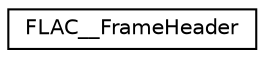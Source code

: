 digraph "Graphical Class Hierarchy"
{
 // LATEX_PDF_SIZE
  edge [fontname="Helvetica",fontsize="10",labelfontname="Helvetica",labelfontsize="10"];
  node [fontname="Helvetica",fontsize="10",shape=record];
  rankdir="LR";
  Node0 [label="FLAC__FrameHeader",height=0.2,width=0.4,color="black", fillcolor="white", style="filled",URL="$d1/dd3/structFLAC____FrameHeader.html",tooltip=" "];
}
